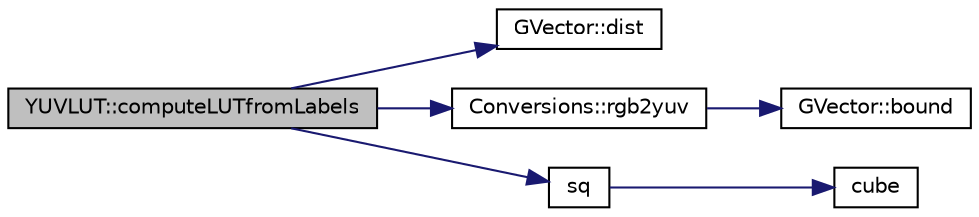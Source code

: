 digraph "YUVLUT::computeLUTfromLabels"
{
 // INTERACTIVE_SVG=YES
  edge [fontname="Helvetica",fontsize="10",labelfontname="Helvetica",labelfontsize="10"];
  node [fontname="Helvetica",fontsize="10",shape=record];
  rankdir="LR";
  Node1 [label="YUVLUT::computeLUTfromLabels",height=0.2,width=0.4,color="black", fillcolor="grey75", style="filled", fontcolor="black"];
  Node1 -> Node2 [color="midnightblue",fontsize="10",style="solid",fontname="Helvetica"];
  Node2 [label="GVector::dist",height=0.2,width=0.4,color="black", fillcolor="white", style="filled",URL="$d5/da9/namespace_g_vector.html#ab4c4f9f2d8f1f0fc9e71585f43c9df8f"];
  Node1 -> Node3 [color="midnightblue",fontsize="10",style="solid",fontname="Helvetica"];
  Node3 [label="Conversions::rgb2yuv",height=0.2,width=0.4,color="black", fillcolor="white", style="filled",URL="$d3/d98/class_conversions.html#a6a2bb7c888cdc9db276538acf1a8005f"];
  Node3 -> Node4 [color="midnightblue",fontsize="10",style="solid",fontname="Helvetica"];
  Node4 [label="GVector::bound",height=0.2,width=0.4,color="black", fillcolor="white", style="filled",URL="$d5/da9/namespace_g_vector.html#a64a68732d9c3151a31337ff0c1c7e21a"];
  Node1 -> Node5 [color="midnightblue",fontsize="10",style="solid",fontname="Helvetica"];
  Node5 [label="sq",height=0.2,width=0.4,color="black", fillcolor="white", style="filled",URL="$d0/d36/ssl-vision_2src_2shared_2util_2util_8h.html#a3b1068ff735e10f55f41821d89366a33"];
  Node5 -> Node6 [color="midnightblue",fontsize="10",style="solid",fontname="Helvetica"];
  Node6 [label="cube",height=0.2,width=0.4,color="black", fillcolor="white", style="filled",URL="$d0/d36/ssl-vision_2src_2shared_2util_2util_8h.html#aa6b59015782f26bdfcd1b9660fb471e2"];
}
